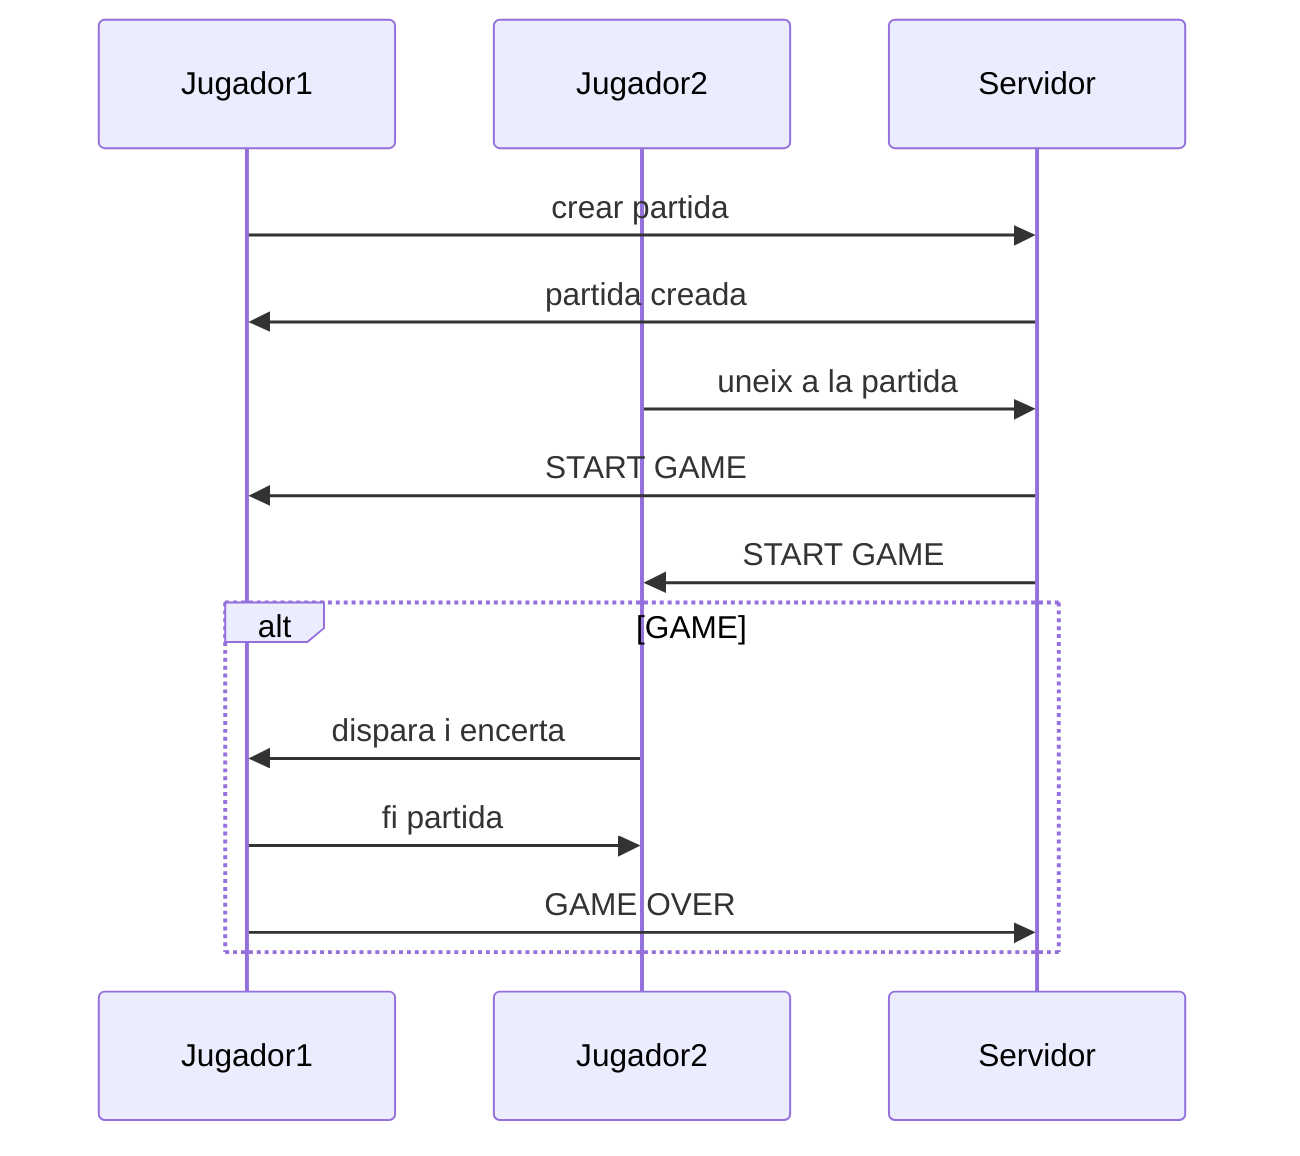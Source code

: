 sequenceDiagram
    participant j as Jugador1
    participant i as Jugador2
    participant s as Servidor
    j->>s: crear partida
    s->>j: partida creada
    i->>s: uneix a la partida
    s->>j: START GAME
    s->>i: START GAME
    alt GAME
    i->>j: dispara i encerta
    j->>i: fi partida
    j->>s: GAME OVER
    end